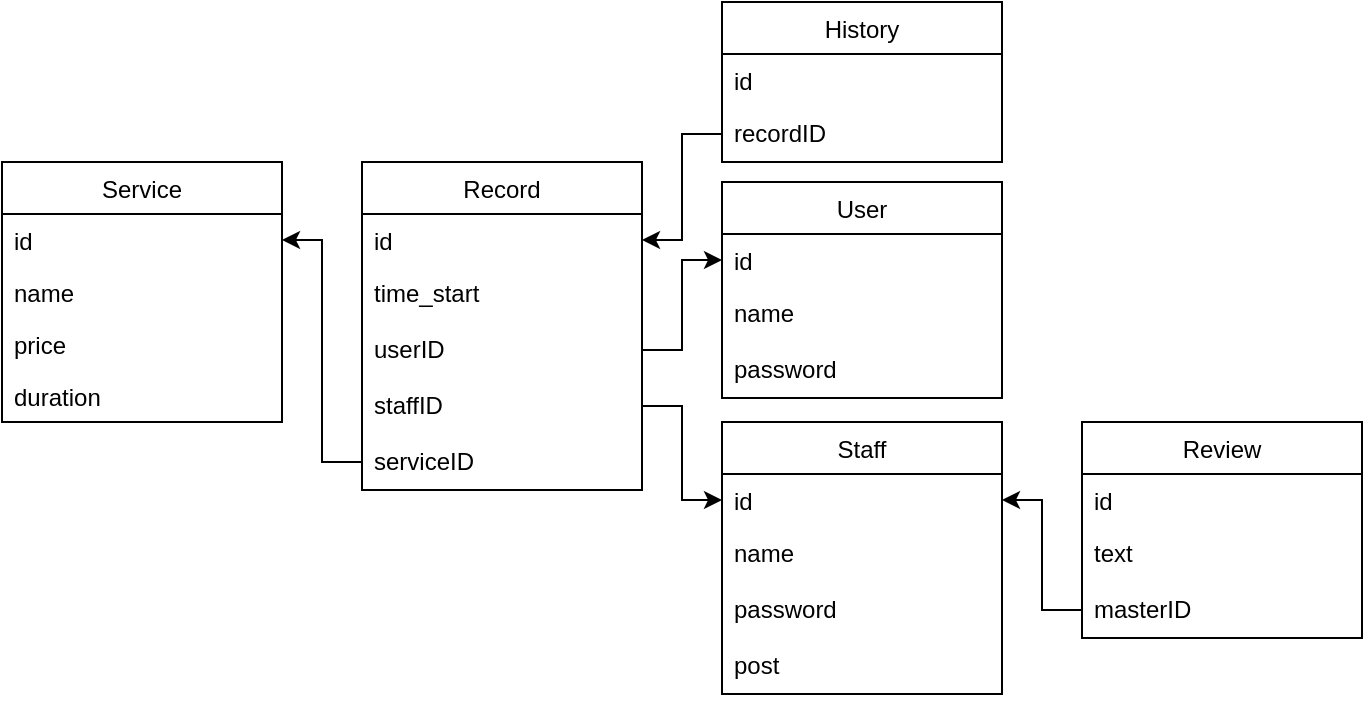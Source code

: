 <mxfile version="20.7.4" type="device"><diagram id="GKZXF6DUITayRG9TQAhk" name="Страница 1"><mxGraphModel dx="1222" dy="1585" grid="1" gridSize="10" guides="1" tooltips="1" connect="1" arrows="1" fold="1" page="1" pageScale="1" pageWidth="827" pageHeight="1169" math="0" shadow="0"><root><mxCell id="0"/><mxCell id="1" parent="0"/><mxCell id="XRcG1NYlPt3pbrvZeMTc-4" value="User" style="swimlane;fontStyle=0;childLayout=stackLayout;horizontal=1;startSize=26;fillColor=none;horizontalStack=0;resizeParent=1;resizeParentMax=0;resizeLast=0;collapsible=1;marginBottom=0;verticalAlign=middle;rounded=0;swimlaneLine=1;glass=0;shadow=0;" parent="1" vertex="1"><mxGeometry x="290" y="30" width="140" height="108" as="geometry"/></mxCell><mxCell id="XRcG1NYlPt3pbrvZeMTc-5" value="id" style="text;strokeColor=none;fillColor=none;align=left;verticalAlign=top;spacingLeft=4;spacingRight=4;overflow=hidden;rotatable=0;points=[[0,0.5],[1,0.5]];portConstraint=eastwest;swimlaneLine=1;" parent="XRcG1NYlPt3pbrvZeMTc-4" vertex="1"><mxGeometry y="26" width="140" height="26" as="geometry"/></mxCell><mxCell id="XRcG1NYlPt3pbrvZeMTc-7" value="name" style="text;strokeColor=none;fillColor=none;align=left;verticalAlign=top;spacingLeft=4;spacingRight=4;overflow=hidden;rotatable=0;points=[[0,0.5],[1,0.5]];portConstraint=eastwest;swimlaneLine=1;" parent="XRcG1NYlPt3pbrvZeMTc-4" vertex="1"><mxGeometry y="52" width="140" height="28" as="geometry"/></mxCell><mxCell id="XRcG1NYlPt3pbrvZeMTc-8" value="password" style="text;strokeColor=none;fillColor=none;align=left;verticalAlign=top;spacingLeft=4;spacingRight=4;overflow=hidden;rotatable=0;points=[[0,0.5],[1,0.5]];portConstraint=eastwest;swimlaneLine=1;" parent="XRcG1NYlPt3pbrvZeMTc-4" vertex="1"><mxGeometry y="80" width="140" height="28" as="geometry"/></mxCell><mxCell id="XRcG1NYlPt3pbrvZeMTc-9" value="Record" style="swimlane;fontStyle=0;childLayout=stackLayout;horizontal=1;startSize=26;fillColor=none;horizontalStack=0;resizeParent=1;resizeParentMax=0;resizeLast=0;collapsible=1;marginBottom=0;verticalAlign=middle;rounded=0;swimlaneLine=1;" parent="1" vertex="1"><mxGeometry x="110" y="20" width="140" height="164" as="geometry"/></mxCell><mxCell id="XRcG1NYlPt3pbrvZeMTc-10" value="id" style="text;strokeColor=none;fillColor=none;align=left;verticalAlign=top;spacingLeft=4;spacingRight=4;overflow=hidden;rotatable=0;points=[[0,0.5],[1,0.5]];portConstraint=eastwest;swimlaneLine=1;" parent="XRcG1NYlPt3pbrvZeMTc-9" vertex="1"><mxGeometry y="26" width="140" height="26" as="geometry"/></mxCell><mxCell id="XRcG1NYlPt3pbrvZeMTc-13" value="time_start" style="text;strokeColor=none;fillColor=none;align=left;verticalAlign=top;spacingLeft=4;spacingRight=4;overflow=hidden;rotatable=0;points=[[0,0.5],[1,0.5]];portConstraint=eastwest;swimlaneLine=1;" parent="XRcG1NYlPt3pbrvZeMTc-9" vertex="1"><mxGeometry y="52" width="140" height="28" as="geometry"/></mxCell><mxCell id="4_YkBdy_uq1KK4aqU0Qo-16" value="userID" style="text;strokeColor=none;fillColor=none;align=left;verticalAlign=top;spacingLeft=4;spacingRight=4;overflow=hidden;rotatable=0;points=[[0,0.5],[1,0.5]];portConstraint=eastwest;swimlaneLine=1;" parent="XRcG1NYlPt3pbrvZeMTc-9" vertex="1"><mxGeometry y="80" width="140" height="28" as="geometry"/></mxCell><mxCell id="bgRaCpLJBzelDlX3vosu-6" value="staffID" style="text;strokeColor=none;fillColor=none;align=left;verticalAlign=top;spacingLeft=4;spacingRight=4;overflow=hidden;rotatable=0;points=[[0,0.5],[1,0.5]];portConstraint=eastwest;swimlaneLine=1;" vertex="1" parent="XRcG1NYlPt3pbrvZeMTc-9"><mxGeometry y="108" width="140" height="28" as="geometry"/></mxCell><mxCell id="XRcG1NYlPt3pbrvZeMTc-11" value="serviceID" style="text;strokeColor=none;fillColor=none;align=left;verticalAlign=top;spacingLeft=4;spacingRight=4;overflow=hidden;rotatable=0;points=[[0,0.5],[1,0.5]];portConstraint=eastwest;swimlaneLine=1;" parent="XRcG1NYlPt3pbrvZeMTc-9" vertex="1"><mxGeometry y="136" width="140" height="28" as="geometry"/></mxCell><mxCell id="XRcG1NYlPt3pbrvZeMTc-14" value="Service" style="swimlane;fontStyle=0;childLayout=stackLayout;horizontal=1;startSize=26;fillColor=none;horizontalStack=0;resizeParent=1;resizeParentMax=0;resizeLast=0;collapsible=1;marginBottom=0;verticalAlign=middle;rounded=0;swimlaneLine=1;" parent="1" vertex="1"><mxGeometry x="-70" y="20" width="140" height="130" as="geometry"/></mxCell><mxCell id="XRcG1NYlPt3pbrvZeMTc-15" value="id" style="text;strokeColor=none;fillColor=none;align=left;verticalAlign=top;spacingLeft=4;spacingRight=4;overflow=hidden;rotatable=0;points=[[0,0.5],[1,0.5]];portConstraint=eastwest;swimlaneLine=1;" parent="XRcG1NYlPt3pbrvZeMTc-14" vertex="1"><mxGeometry y="26" width="140" height="26" as="geometry"/></mxCell><mxCell id="bgRaCpLJBzelDlX3vosu-1" value="name" style="text;strokeColor=none;fillColor=none;align=left;verticalAlign=top;spacingLeft=4;spacingRight=4;overflow=hidden;rotatable=0;points=[[0,0.5],[1,0.5]];portConstraint=eastwest;swimlaneLine=1;" vertex="1" parent="XRcG1NYlPt3pbrvZeMTc-14"><mxGeometry y="52" width="140" height="26" as="geometry"/></mxCell><mxCell id="bgRaCpLJBzelDlX3vosu-2" value="price" style="text;strokeColor=none;fillColor=none;align=left;verticalAlign=top;spacingLeft=4;spacingRight=4;overflow=hidden;rotatable=0;points=[[0,0.5],[1,0.5]];portConstraint=eastwest;swimlaneLine=1;" vertex="1" parent="XRcG1NYlPt3pbrvZeMTc-14"><mxGeometry y="78" width="140" height="26" as="geometry"/></mxCell><mxCell id="bgRaCpLJBzelDlX3vosu-3" value="duration" style="text;strokeColor=none;fillColor=none;align=left;verticalAlign=top;spacingLeft=4;spacingRight=4;overflow=hidden;rotatable=0;points=[[0,0.5],[1,0.5]];portConstraint=eastwest;swimlaneLine=1;" vertex="1" parent="XRcG1NYlPt3pbrvZeMTc-14"><mxGeometry y="104" width="140" height="26" as="geometry"/></mxCell><mxCell id="4_YkBdy_uq1KK4aqU0Qo-5" value="Review" style="swimlane;fontStyle=0;childLayout=stackLayout;horizontal=1;startSize=26;fillColor=none;horizontalStack=0;resizeParent=1;resizeParentMax=0;resizeLast=0;collapsible=1;marginBottom=0;verticalAlign=middle;rounded=0;swimlaneLine=1;glass=0;shadow=0;" parent="1" vertex="1"><mxGeometry x="470" y="150" width="140" height="108" as="geometry"/></mxCell><mxCell id="4_YkBdy_uq1KK4aqU0Qo-6" value="id" style="text;strokeColor=none;fillColor=none;align=left;verticalAlign=top;spacingLeft=4;spacingRight=4;overflow=hidden;rotatable=0;points=[[0,0.5],[1,0.5]];portConstraint=eastwest;swimlaneLine=1;" parent="4_YkBdy_uq1KK4aqU0Qo-5" vertex="1"><mxGeometry y="26" width="140" height="26" as="geometry"/></mxCell><mxCell id="4_YkBdy_uq1KK4aqU0Qo-7" value="text" style="text;strokeColor=none;fillColor=none;align=left;verticalAlign=top;spacingLeft=4;spacingRight=4;overflow=hidden;rotatable=0;points=[[0,0.5],[1,0.5]];portConstraint=eastwest;swimlaneLine=1;" parent="4_YkBdy_uq1KK4aqU0Qo-5" vertex="1"><mxGeometry y="52" width="140" height="28" as="geometry"/></mxCell><mxCell id="bgRaCpLJBzelDlX3vosu-19" value="masterID" style="text;strokeColor=none;fillColor=none;align=left;verticalAlign=top;spacingLeft=4;spacingRight=4;overflow=hidden;rotatable=0;points=[[0,0.5],[1,0.5]];portConstraint=eastwest;swimlaneLine=1;" vertex="1" parent="4_YkBdy_uq1KK4aqU0Qo-5"><mxGeometry y="80" width="140" height="28" as="geometry"/></mxCell><mxCell id="4_YkBdy_uq1KK4aqU0Qo-17" value="History" style="swimlane;fontStyle=0;childLayout=stackLayout;horizontal=1;startSize=26;fillColor=none;horizontalStack=0;resizeParent=1;resizeParentMax=0;resizeLast=0;collapsible=1;marginBottom=0;verticalAlign=middle;rounded=0;swimlaneLine=1;" parent="1" vertex="1"><mxGeometry x="290" y="-60" width="140" height="80" as="geometry"/></mxCell><mxCell id="4_YkBdy_uq1KK4aqU0Qo-18" value="id" style="text;strokeColor=none;fillColor=none;align=left;verticalAlign=top;spacingLeft=4;spacingRight=4;overflow=hidden;rotatable=0;points=[[0,0.5],[1,0.5]];portConstraint=eastwest;swimlaneLine=1;" parent="4_YkBdy_uq1KK4aqU0Qo-17" vertex="1"><mxGeometry y="26" width="140" height="26" as="geometry"/></mxCell><mxCell id="4_YkBdy_uq1KK4aqU0Qo-19" value="recordID" style="text;strokeColor=none;fillColor=none;align=left;verticalAlign=top;spacingLeft=4;spacingRight=4;overflow=hidden;rotatable=0;points=[[0,0.5],[1,0.5]];portConstraint=eastwest;swimlaneLine=1;" parent="4_YkBdy_uq1KK4aqU0Qo-17" vertex="1"><mxGeometry y="52" width="140" height="28" as="geometry"/></mxCell><mxCell id="bgRaCpLJBzelDlX3vosu-4" style="edgeStyle=orthogonalEdgeStyle;rounded=0;orthogonalLoop=1;jettySize=auto;html=1;entryX=1;entryY=0.5;entryDx=0;entryDy=0;" edge="1" parent="1" source="XRcG1NYlPt3pbrvZeMTc-11" target="XRcG1NYlPt3pbrvZeMTc-15"><mxGeometry relative="1" as="geometry"/></mxCell><mxCell id="bgRaCpLJBzelDlX3vosu-5" style="edgeStyle=orthogonalEdgeStyle;rounded=0;orthogonalLoop=1;jettySize=auto;html=1;entryX=0;entryY=0.5;entryDx=0;entryDy=0;" edge="1" parent="1" source="4_YkBdy_uq1KK4aqU0Qo-16" target="XRcG1NYlPt3pbrvZeMTc-5"><mxGeometry relative="1" as="geometry"/></mxCell><mxCell id="bgRaCpLJBzelDlX3vosu-12" value="Staff" style="swimlane;fontStyle=0;childLayout=stackLayout;horizontal=1;startSize=26;fillColor=none;horizontalStack=0;resizeParent=1;resizeParentMax=0;resizeLast=0;collapsible=1;marginBottom=0;verticalAlign=middle;rounded=0;swimlaneLine=1;glass=0;shadow=0;" vertex="1" parent="1"><mxGeometry x="290" y="150" width="140" height="136" as="geometry"/></mxCell><mxCell id="bgRaCpLJBzelDlX3vosu-13" value="id" style="text;strokeColor=none;fillColor=none;align=left;verticalAlign=top;spacingLeft=4;spacingRight=4;overflow=hidden;rotatable=0;points=[[0,0.5],[1,0.5]];portConstraint=eastwest;swimlaneLine=1;" vertex="1" parent="bgRaCpLJBzelDlX3vosu-12"><mxGeometry y="26" width="140" height="26" as="geometry"/></mxCell><mxCell id="bgRaCpLJBzelDlX3vosu-14" value="name" style="text;strokeColor=none;fillColor=none;align=left;verticalAlign=top;spacingLeft=4;spacingRight=4;overflow=hidden;rotatable=0;points=[[0,0.5],[1,0.5]];portConstraint=eastwest;swimlaneLine=1;" vertex="1" parent="bgRaCpLJBzelDlX3vosu-12"><mxGeometry y="52" width="140" height="28" as="geometry"/></mxCell><mxCell id="bgRaCpLJBzelDlX3vosu-15" value="password" style="text;strokeColor=none;fillColor=none;align=left;verticalAlign=top;spacingLeft=4;spacingRight=4;overflow=hidden;rotatable=0;points=[[0,0.5],[1,0.5]];portConstraint=eastwest;swimlaneLine=1;" vertex="1" parent="bgRaCpLJBzelDlX3vosu-12"><mxGeometry y="80" width="140" height="28" as="geometry"/></mxCell><mxCell id="bgRaCpLJBzelDlX3vosu-16" value="post" style="text;strokeColor=none;fillColor=none;align=left;verticalAlign=top;spacingLeft=4;spacingRight=4;overflow=hidden;rotatable=0;points=[[0,0.5],[1,0.5]];portConstraint=eastwest;swimlaneLine=1;" vertex="1" parent="bgRaCpLJBzelDlX3vosu-12"><mxGeometry y="108" width="140" height="28" as="geometry"/></mxCell><mxCell id="bgRaCpLJBzelDlX3vosu-17" style="edgeStyle=orthogonalEdgeStyle;rounded=0;orthogonalLoop=1;jettySize=auto;html=1;entryX=0;entryY=0.5;entryDx=0;entryDy=0;" edge="1" parent="1" source="bgRaCpLJBzelDlX3vosu-6" target="bgRaCpLJBzelDlX3vosu-13"><mxGeometry relative="1" as="geometry"/></mxCell><mxCell id="bgRaCpLJBzelDlX3vosu-18" style="edgeStyle=orthogonalEdgeStyle;rounded=0;orthogonalLoop=1;jettySize=auto;html=1;entryX=1;entryY=0.5;entryDx=0;entryDy=0;" edge="1" parent="1" source="4_YkBdy_uq1KK4aqU0Qo-19" target="XRcG1NYlPt3pbrvZeMTc-10"><mxGeometry relative="1" as="geometry"/></mxCell><mxCell id="bgRaCpLJBzelDlX3vosu-20" style="edgeStyle=orthogonalEdgeStyle;rounded=0;orthogonalLoop=1;jettySize=auto;html=1;entryX=1;entryY=0.5;entryDx=0;entryDy=0;" edge="1" parent="1" source="bgRaCpLJBzelDlX3vosu-19" target="bgRaCpLJBzelDlX3vosu-13"><mxGeometry relative="1" as="geometry"/></mxCell></root></mxGraphModel></diagram></mxfile>